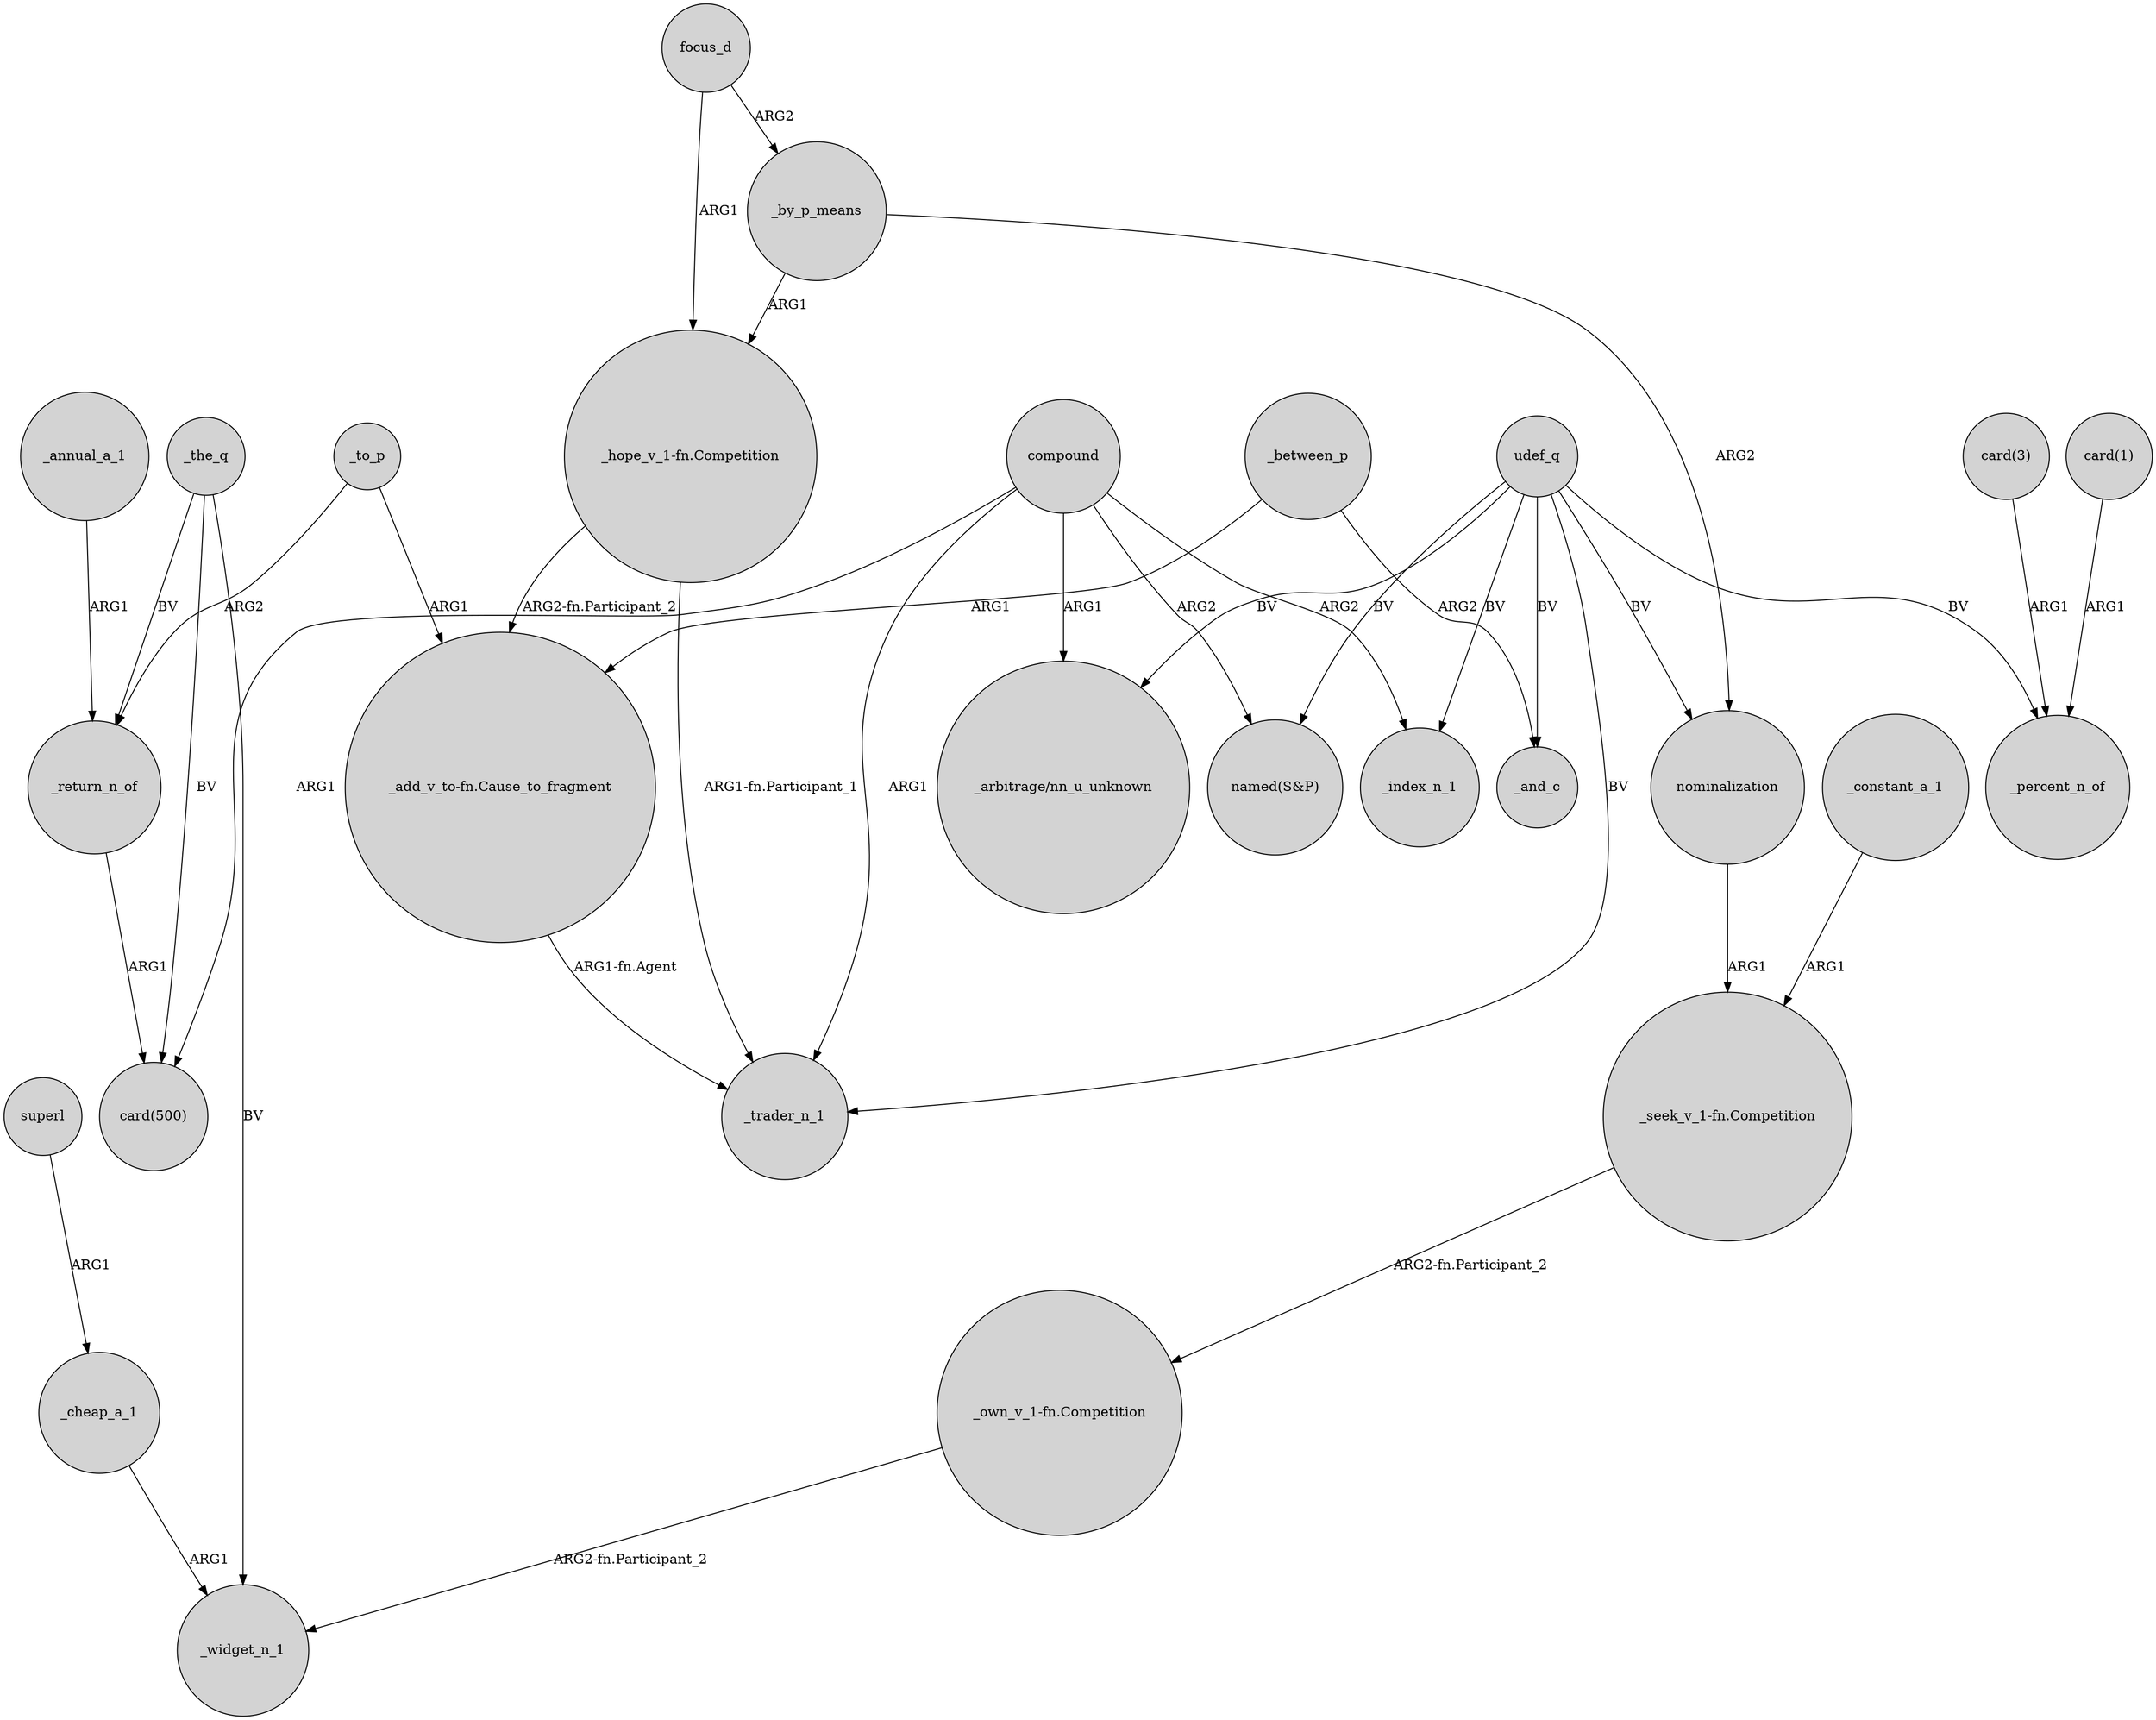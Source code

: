 digraph {
	node [shape=circle style=filled]
	"_own_v_1-fn.Competition" -> _widget_n_1 [label="ARG2-fn.Participant_2"]
	compound -> "named(S&P)" [label=ARG2]
	compound -> _trader_n_1 [label=ARG1]
	superl -> _cheap_a_1 [label=ARG1]
	_the_q -> _return_n_of [label=BV]
	udef_q -> nominalization [label=BV]
	_the_q -> _widget_n_1 [label=BV]
	_to_p -> _return_n_of [label=ARG2]
	"card(3)" -> _percent_n_of [label=ARG1]
	udef_q -> _index_n_1 [label=BV]
	udef_q -> _and_c [label=BV]
	"_hope_v_1-fn.Competition" -> _trader_n_1 [label="ARG1-fn.Participant_1"]
	"_add_v_to-fn.Cause_to_fragment" -> _trader_n_1 [label="ARG1-fn.Agent"]
	udef_q -> _trader_n_1 [label=BV]
	udef_q -> _percent_n_of [label=BV]
	_the_q -> "card(500)" [label=BV]
	_by_p_means -> nominalization [label=ARG2]
	"_seek_v_1-fn.Competition" -> "_own_v_1-fn.Competition" [label="ARG2-fn.Participant_2"]
	udef_q -> "_arbitrage/nn_u_unknown" [label=BV]
	focus_d -> "_hope_v_1-fn.Competition" [label=ARG1]
	compound -> "card(500)" [label=ARG1]
	compound -> _index_n_1 [label=ARG2]
	compound -> "_arbitrage/nn_u_unknown" [label=ARG1]
	_between_p -> "_add_v_to-fn.Cause_to_fragment" [label=ARG1]
	_cheap_a_1 -> _widget_n_1 [label=ARG1]
	_annual_a_1 -> _return_n_of [label=ARG1]
	_to_p -> "_add_v_to-fn.Cause_to_fragment" [label=ARG1]
	"_hope_v_1-fn.Competition" -> "_add_v_to-fn.Cause_to_fragment" [label="ARG2-fn.Participant_2"]
	"card(1)" -> _percent_n_of [label=ARG1]
	focus_d -> _by_p_means [label=ARG2]
	_return_n_of -> "card(500)" [label=ARG1]
	nominalization -> "_seek_v_1-fn.Competition" [label=ARG1]
	_constant_a_1 -> "_seek_v_1-fn.Competition" [label=ARG1]
	udef_q -> "named(S&P)" [label=BV]
	_between_p -> _and_c [label=ARG2]
	_by_p_means -> "_hope_v_1-fn.Competition" [label=ARG1]
}
